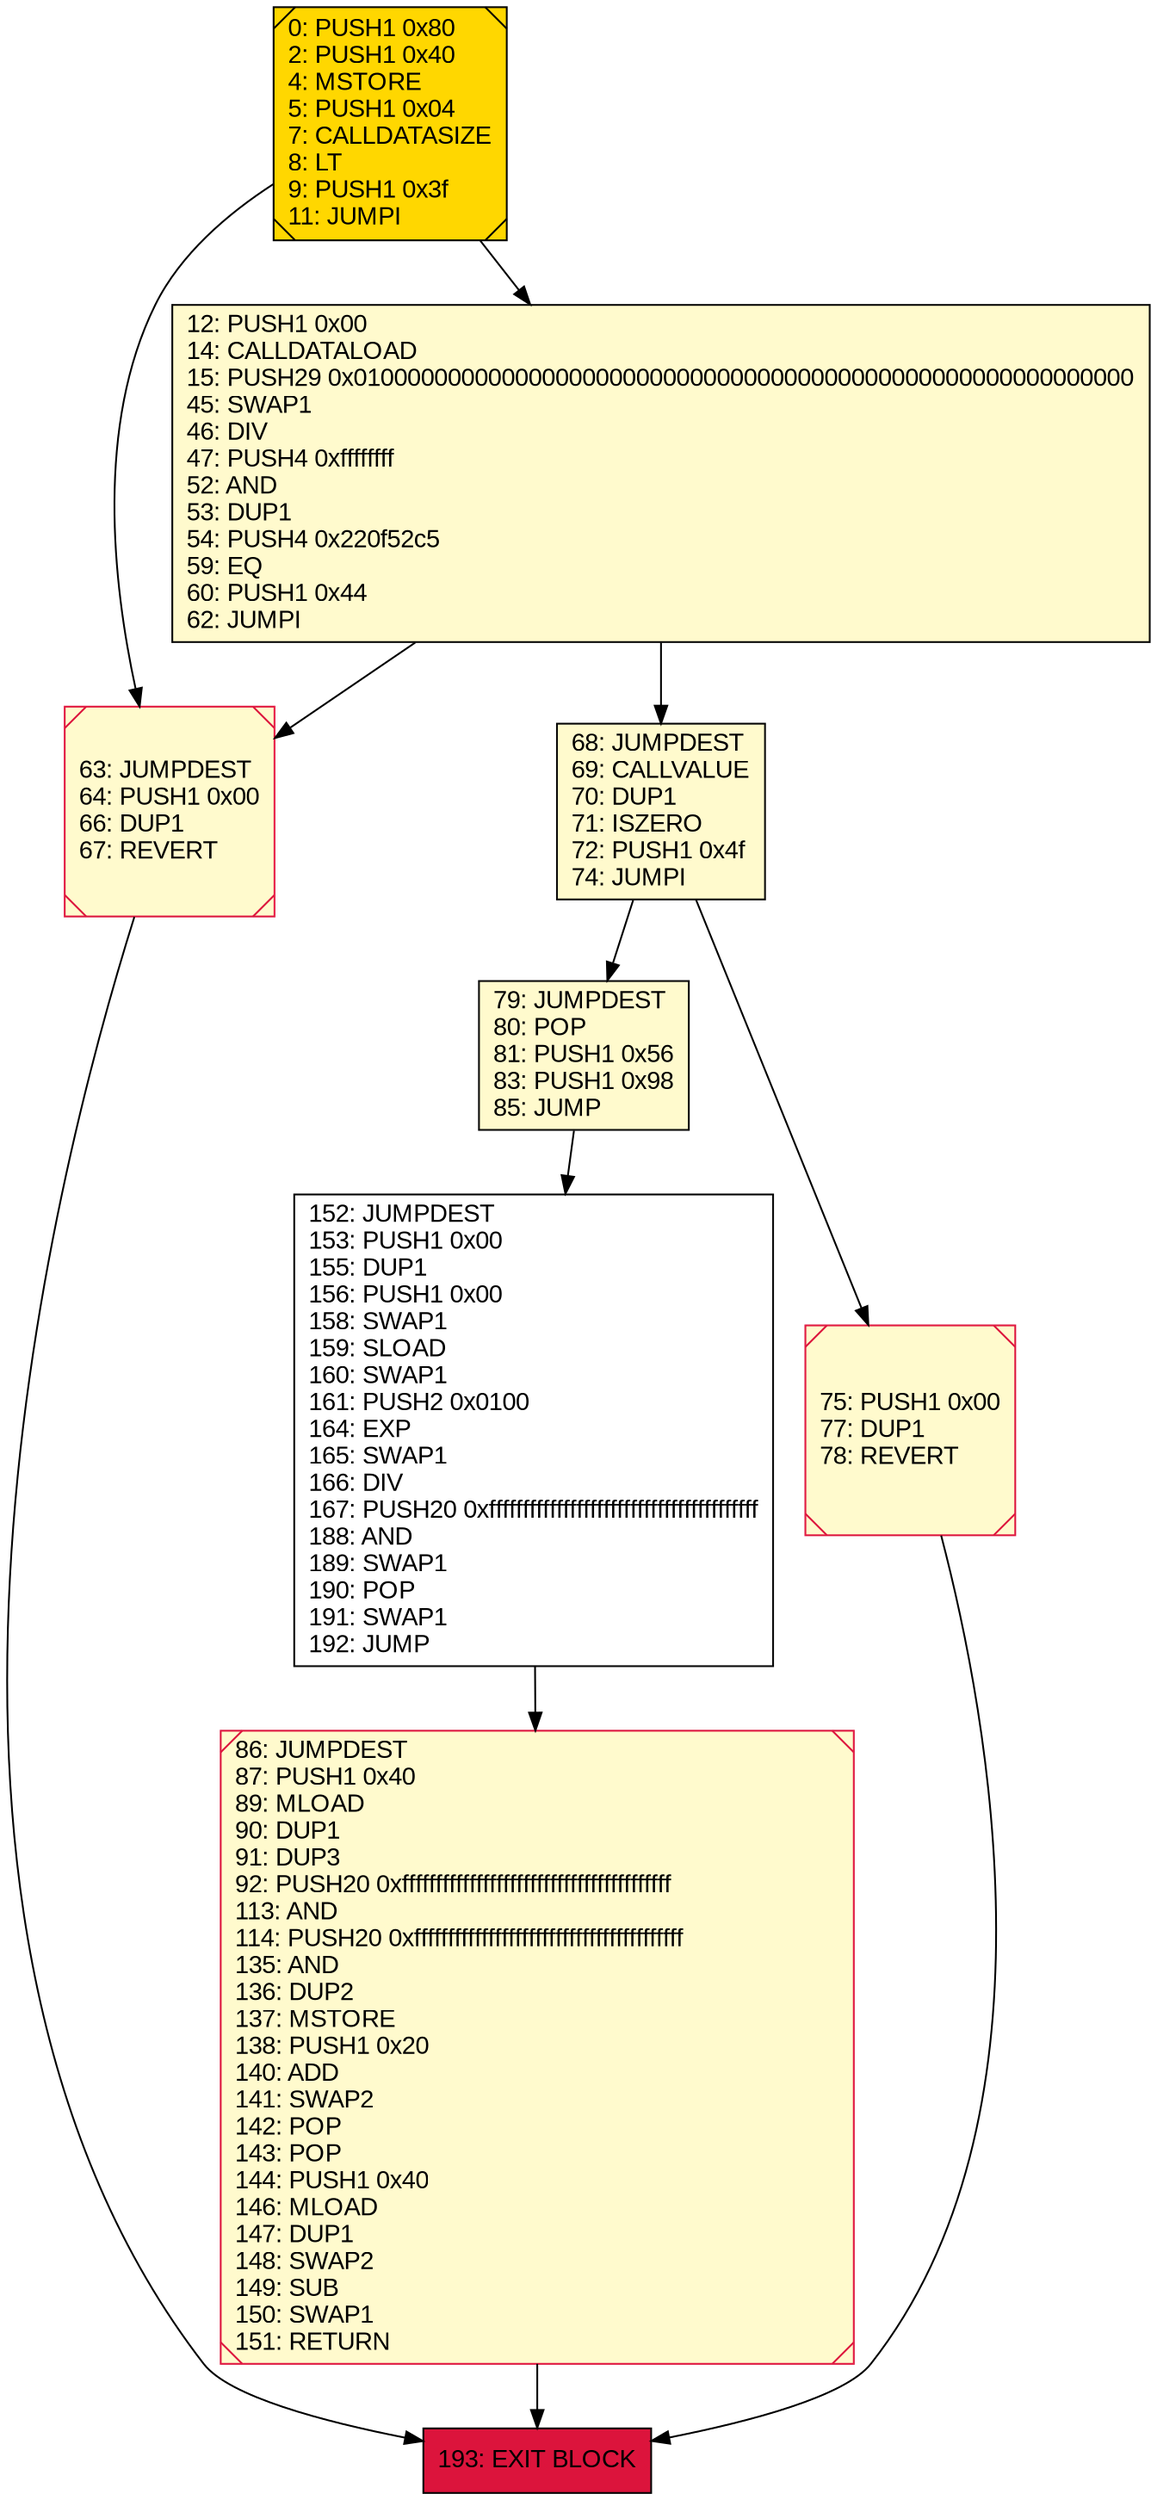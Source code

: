 digraph G {
bgcolor=transparent rankdir=UD;
node [shape=box style=filled color=black fillcolor=white fontname=arial fontcolor=black];
0 [label="0: PUSH1 0x80\l2: PUSH1 0x40\l4: MSTORE\l5: PUSH1 0x04\l7: CALLDATASIZE\l8: LT\l9: PUSH1 0x3f\l11: JUMPI\l" fillcolor=lemonchiffon shape=Msquare fillcolor=gold ];
79 [label="79: JUMPDEST\l80: POP\l81: PUSH1 0x56\l83: PUSH1 0x98\l85: JUMP\l" fillcolor=lemonchiffon ];
193 [label="193: EXIT BLOCK\l" fillcolor=crimson ];
68 [label="68: JUMPDEST\l69: CALLVALUE\l70: DUP1\l71: ISZERO\l72: PUSH1 0x4f\l74: JUMPI\l" fillcolor=lemonchiffon ];
86 [label="86: JUMPDEST\l87: PUSH1 0x40\l89: MLOAD\l90: DUP1\l91: DUP3\l92: PUSH20 0xffffffffffffffffffffffffffffffffffffffff\l113: AND\l114: PUSH20 0xffffffffffffffffffffffffffffffffffffffff\l135: AND\l136: DUP2\l137: MSTORE\l138: PUSH1 0x20\l140: ADD\l141: SWAP2\l142: POP\l143: POP\l144: PUSH1 0x40\l146: MLOAD\l147: DUP1\l148: SWAP2\l149: SUB\l150: SWAP1\l151: RETURN\l" fillcolor=lemonchiffon shape=Msquare color=crimson ];
63 [label="63: JUMPDEST\l64: PUSH1 0x00\l66: DUP1\l67: REVERT\l" fillcolor=lemonchiffon shape=Msquare color=crimson ];
75 [label="75: PUSH1 0x00\l77: DUP1\l78: REVERT\l" fillcolor=lemonchiffon shape=Msquare color=crimson ];
152 [label="152: JUMPDEST\l153: PUSH1 0x00\l155: DUP1\l156: PUSH1 0x00\l158: SWAP1\l159: SLOAD\l160: SWAP1\l161: PUSH2 0x0100\l164: EXP\l165: SWAP1\l166: DIV\l167: PUSH20 0xffffffffffffffffffffffffffffffffffffffff\l188: AND\l189: SWAP1\l190: POP\l191: SWAP1\l192: JUMP\l" ];
12 [label="12: PUSH1 0x00\l14: CALLDATALOAD\l15: PUSH29 0x0100000000000000000000000000000000000000000000000000000000\l45: SWAP1\l46: DIV\l47: PUSH4 0xffffffff\l52: AND\l53: DUP1\l54: PUSH4 0x220f52c5\l59: EQ\l60: PUSH1 0x44\l62: JUMPI\l" fillcolor=lemonchiffon ];
68 -> 79;
86 -> 193;
12 -> 63;
12 -> 68;
152 -> 86;
0 -> 63;
63 -> 193;
75 -> 193;
79 -> 152;
0 -> 12;
68 -> 75;
}